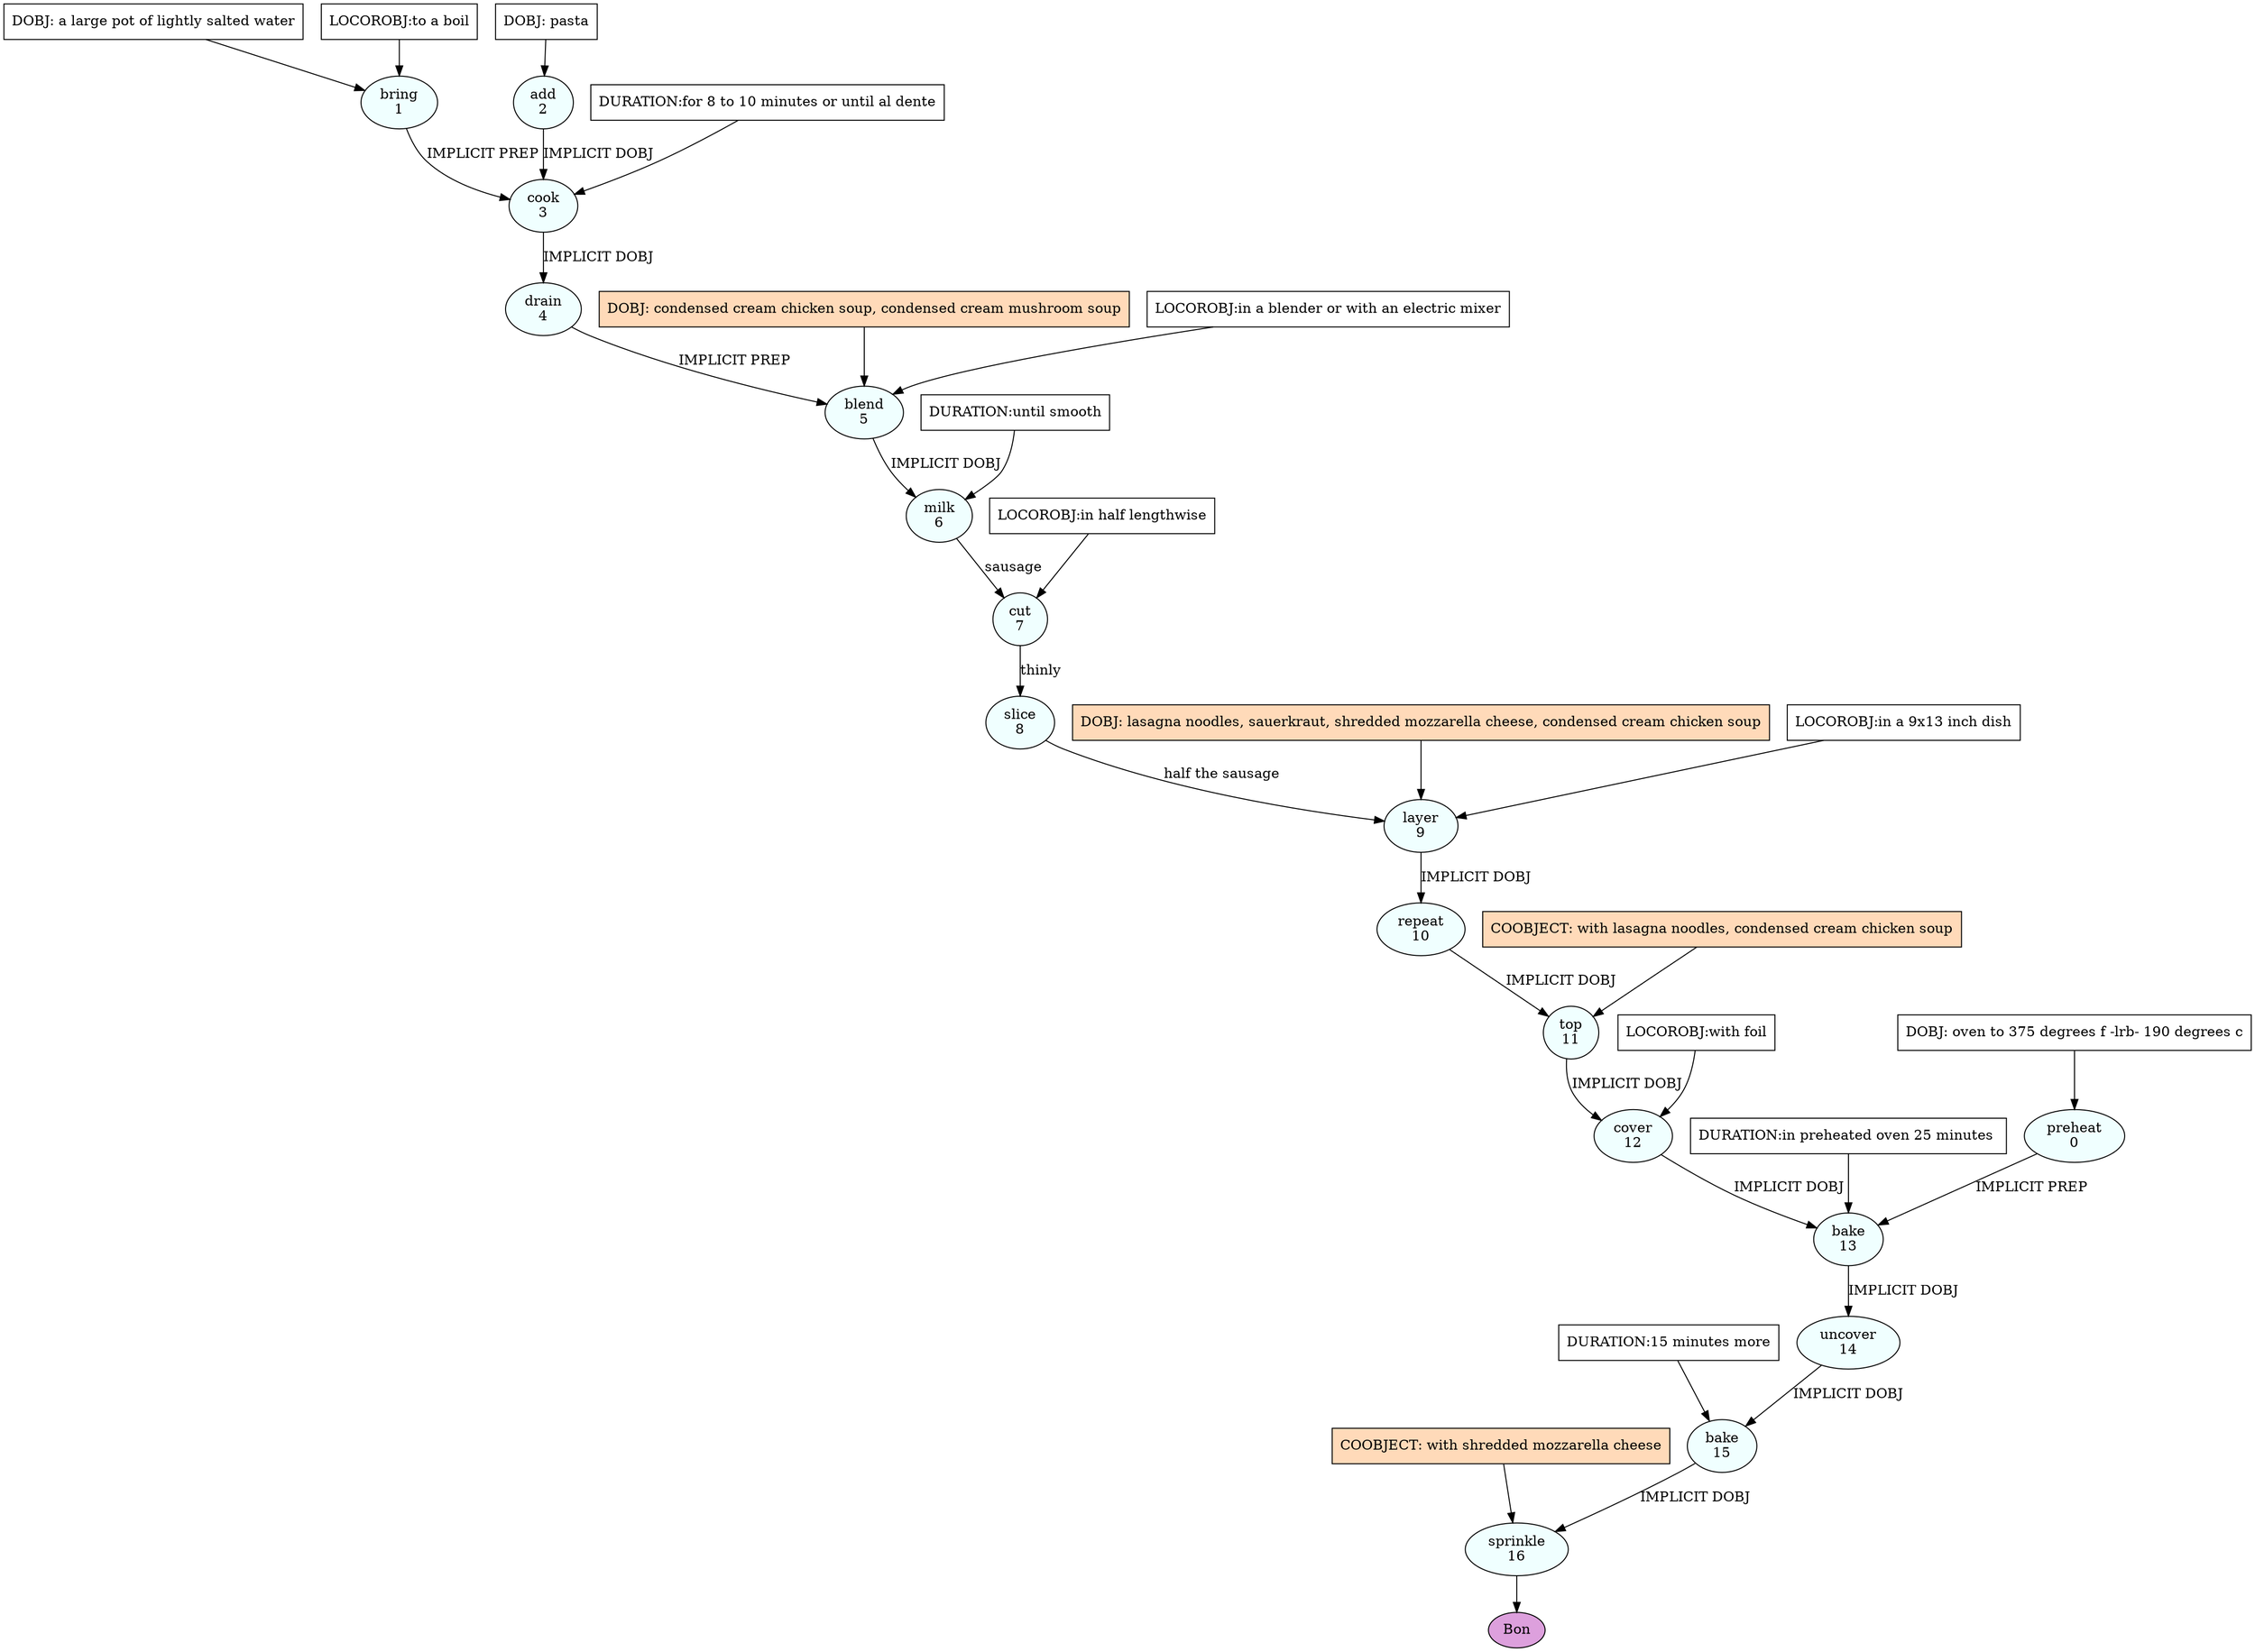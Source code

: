 digraph recipe {
E0[label="preheat
0", shape=oval, style=filled, fillcolor=azure]
E1[label="bring
1", shape=oval, style=filled, fillcolor=azure]
E2[label="add
2", shape=oval, style=filled, fillcolor=azure]
E3[label="cook
3", shape=oval, style=filled, fillcolor=azure]
E4[label="drain
4", shape=oval, style=filled, fillcolor=azure]
E5[label="blend
5", shape=oval, style=filled, fillcolor=azure]
E6[label="milk
6", shape=oval, style=filled, fillcolor=azure]
E7[label="cut
7", shape=oval, style=filled, fillcolor=azure]
E8[label="slice
8", shape=oval, style=filled, fillcolor=azure]
E9[label="layer
9", shape=oval, style=filled, fillcolor=azure]
E10[label="repeat
10", shape=oval, style=filled, fillcolor=azure]
E11[label="top
11", shape=oval, style=filled, fillcolor=azure]
E12[label="cover
12", shape=oval, style=filled, fillcolor=azure]
E13[label="bake
13", shape=oval, style=filled, fillcolor=azure]
E14[label="uncover
14", shape=oval, style=filled, fillcolor=azure]
E15[label="bake
15", shape=oval, style=filled, fillcolor=azure]
E16[label="sprinkle
16", shape=oval, style=filled, fillcolor=azure]
D0[label="DOBJ: oven to 375 degrees f -lrb- 190 degrees c", shape=box, style=filled, fillcolor=white]
D0 -> E0
D2[label="DOBJ: pasta", shape=box, style=filled, fillcolor=white]
D2 -> E2
D1[label="DOBJ: a large pot of lightly salted water", shape=box, style=filled, fillcolor=white]
D1 -> E1
P1_0[label="LOCOROBJ:to a boil", shape=box, style=filled, fillcolor=white]
P1_0 -> E1
E2 -> E3 [label="IMPLICIT DOBJ"]
E1 -> E3 [label="IMPLICIT PREP"]
P3_1_0[label="DURATION:for 8 to 10 minutes or until al dente", shape=box, style=filled, fillcolor=white]
P3_1_0 -> E3
E3 -> E4 [label="IMPLICIT DOBJ"]
D5_ing[label="DOBJ: condensed cream chicken soup, condensed cream mushroom soup", shape=box, style=filled, fillcolor=peachpuff]
D5_ing -> E5
E4 -> E5 [label="IMPLICIT PREP"]
P5_1_0[label="LOCOROBJ:in a blender or with an electric mixer", shape=box, style=filled, fillcolor=white]
P5_1_0 -> E5
E5 -> E6 [label="IMPLICIT DOBJ"]
P6_0_0[label="DURATION:until smooth", shape=box, style=filled, fillcolor=white]
P6_0_0 -> E6
E6 -> E7 [label="sausage"]
P7_0_0[label="LOCOROBJ:in half lengthwise", shape=box, style=filled, fillcolor=white]
P7_0_0 -> E7
E7 -> E8 [label="thinly"]
D9_ing[label="DOBJ: lasagna noodles, sauerkraut, shredded mozzarella cheese, condensed cream chicken soup", shape=box, style=filled, fillcolor=peachpuff]
D9_ing -> E9
E8 -> E9 [label=" half the sausage"]
P9_0_0[label="LOCOROBJ:in a 9x13 inch dish", shape=box, style=filled, fillcolor=white]
P9_0_0 -> E9
E9 -> E10 [label="IMPLICIT DOBJ"]
E10 -> E11 [label="IMPLICIT DOBJ"]
P11_0_ing[label="COOBJECT: with lasagna noodles, condensed cream chicken soup", shape=box, style=filled, fillcolor=peachpuff]
P11_0_ing -> E11
E11 -> E12 [label="IMPLICIT DOBJ"]
P12_0_0[label="LOCOROBJ:with foil", shape=box, style=filled, fillcolor=white]
P12_0_0 -> E12
E12 -> E13 [label="IMPLICIT DOBJ"]
E0 -> E13 [label="IMPLICIT PREP"]
P13_1_0[label="DURATION:in preheated oven 25 minutes ", shape=box, style=filled, fillcolor=white]
P13_1_0 -> E13
E13 -> E14 [label="IMPLICIT DOBJ"]
E14 -> E15 [label="IMPLICIT DOBJ"]
P15_0_0[label="DURATION:15 minutes more", shape=box, style=filled, fillcolor=white]
P15_0_0 -> E15
E15 -> E16 [label="IMPLICIT DOBJ"]
P16_0_ing[label="COOBJECT: with shredded mozzarella cheese", shape=box, style=filled, fillcolor=peachpuff]
P16_0_ing -> E16
EOR[label="Bon", shape=oval, style=filled, fillcolor=plum]
E16 -> EOR
}
